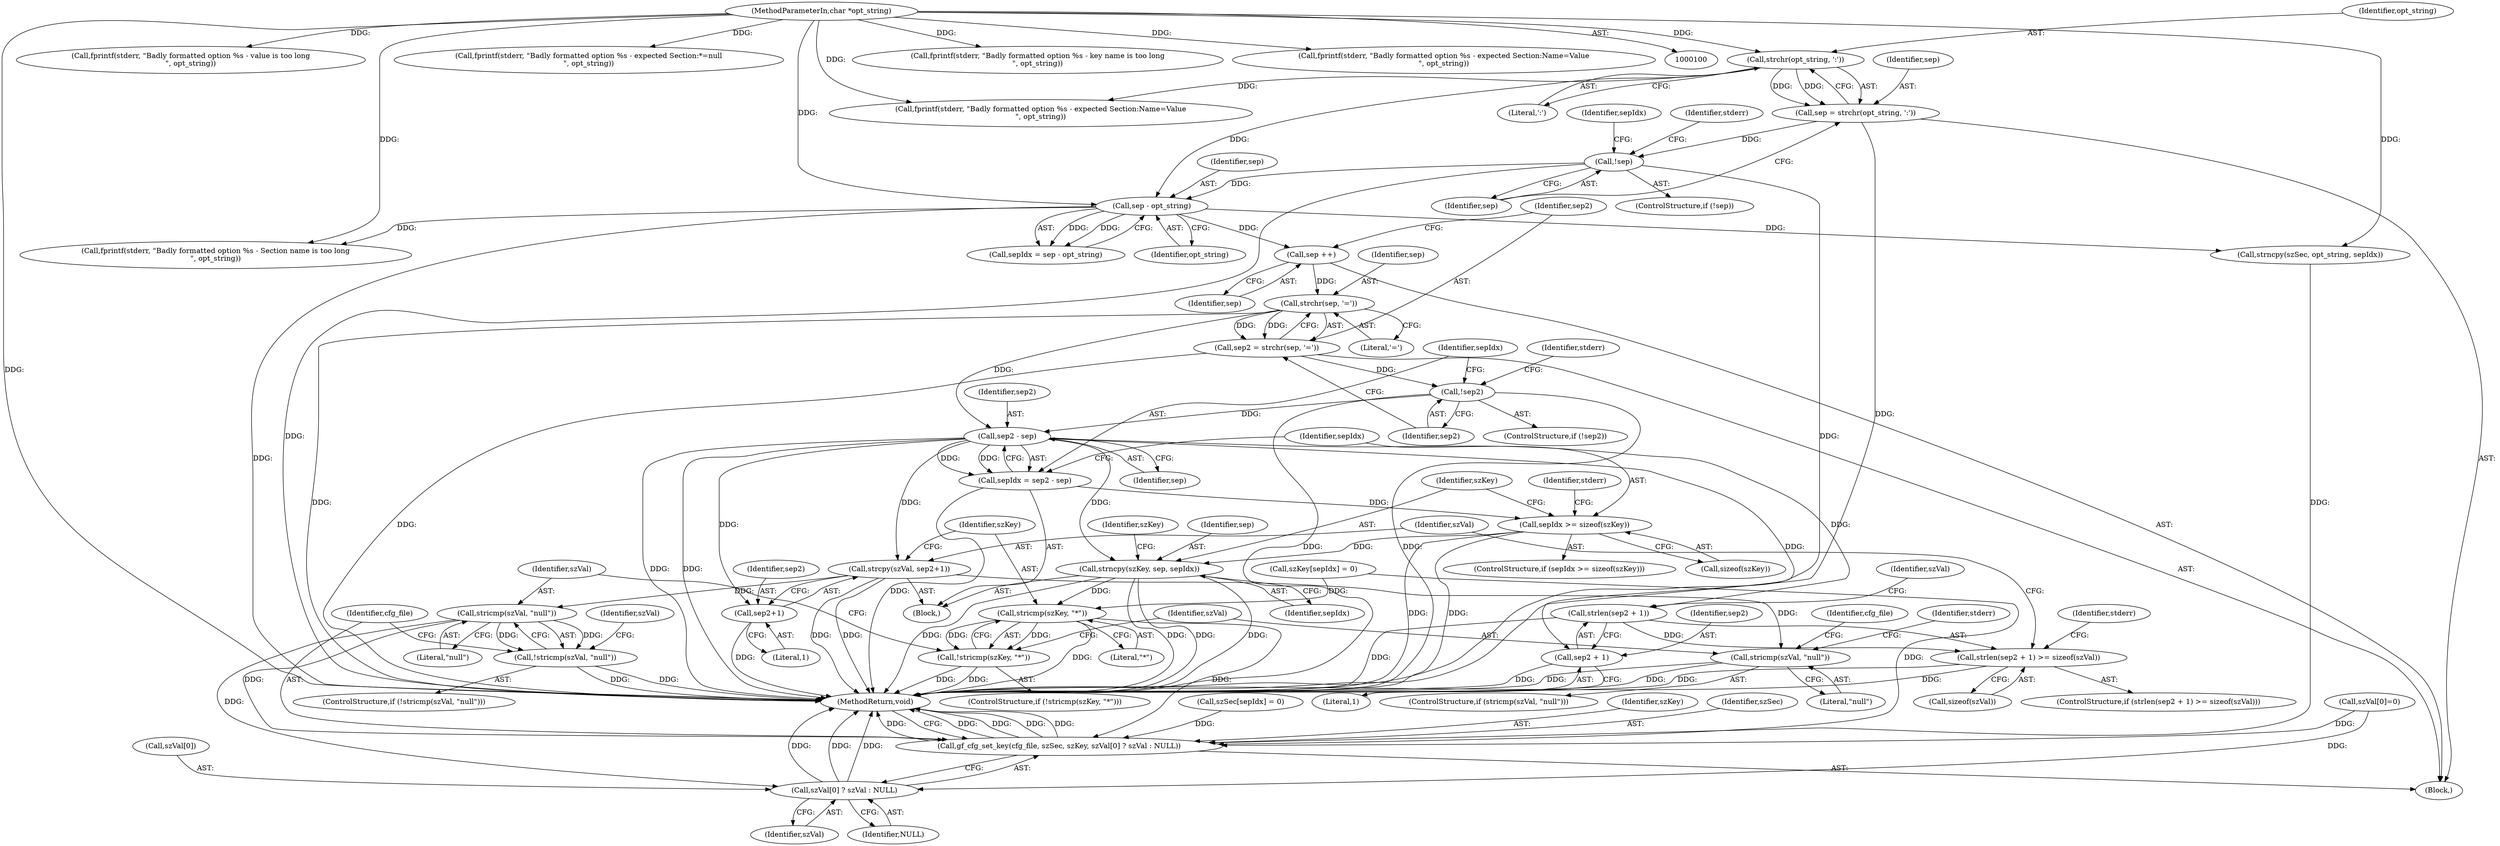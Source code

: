 digraph "0_gpac_35ab4475a7df9b2a4bcab235e379c0c3ec543658_2@API" {
"1000153" [label="(Call,strchr(sep, '='))"];
"1000149" [label="(Call,sep ++)"];
"1000126" [label="(Call,sep - opt_string)"];
"1000114" [label="(Call,!sep)"];
"1000108" [label="(Call,sep = strchr(opt_string, ':'))"];
"1000110" [label="(Call,strchr(opt_string, ':'))"];
"1000101" [label="(MethodParameterIn,char *opt_string)"];
"1000151" [label="(Call,sep2 = strchr(sep, '='))"];
"1000157" [label="(Call,!sep2)"];
"1000169" [label="(Call,sep2 - sep)"];
"1000167" [label="(Call,sepIdx = sep2 - sep)"];
"1000173" [label="(Call,sepIdx >= sizeof(szKey))"];
"1000183" [label="(Call,strncpy(szKey, sep, sepIdx))"];
"1000213" [label="(Call,stricmp(szKey, \"*\"))"];
"1000212" [label="(Call,!stricmp(szKey, \"*\"))"];
"1000242" [label="(Call,gf_cfg_set_key(cfg_file, szSec, szKey, szVal[0] ? szVal : NULL))"];
"1000194" [label="(Call,strlen(sep2 + 1))"];
"1000193" [label="(Call,strlen(sep2 + 1) >= sizeof(szVal))"];
"1000195" [label="(Call,sep2 + 1)"];
"1000206" [label="(Call,strcpy(szVal, sep2+1))"];
"1000218" [label="(Call,stricmp(szVal, \"null\"))"];
"1000233" [label="(Call,stricmp(szVal, \"null\"))"];
"1000232" [label="(Call,!stricmp(szVal, \"null\"))"];
"1000246" [label="(Call,szVal[0] ? szVal : NULL)"];
"1000208" [label="(Call,sep2+1)"];
"1000124" [label="(Call,sepIdx = sep - opt_string)"];
"1000252" [label="(MethodReturn,void)"];
"1000118" [label="(Identifier,stderr)"];
"1000187" [label="(Call,szKey[sepIdx] = 0)"];
"1000250" [label="(Identifier,szVal)"];
"1000127" [label="(Identifier,sep)"];
"1000183" [label="(Call,strncpy(szKey, sep, sepIdx))"];
"1000201" [label="(Call,fprintf(stderr, \"Badly formatted option %s - value is too long\n\", opt_string))"];
"1000213" [label="(Call,stricmp(szKey, \"*\"))"];
"1000233" [label="(Call,stricmp(szVal, \"null\"))"];
"1000135" [label="(Call,fprintf(stderr, \"Badly formatted option %s - Section name is too long\n\", opt_string))"];
"1000175" [label="(Call,sizeof(szKey))"];
"1000109" [label="(Identifier,sep)"];
"1000172" [label="(ControlStructure,if (sepIdx >= sizeof(szKey)))"];
"1000246" [label="(Call,szVal[0] ? szVal : NULL)"];
"1000179" [label="(Identifier,stderr)"];
"1000222" [label="(Call,fprintf(stderr, \"Badly formatted option %s - expected Section:*=null\n\", opt_string))"];
"1000185" [label="(Identifier,sep)"];
"1000199" [label="(Identifier,szVal)"];
"1000165" [label="(Block,)"];
"1000209" [label="(Identifier,sep2)"];
"1000173" [label="(Call,sepIdx >= sizeof(szKey))"];
"1000194" [label="(Call,strlen(sep2 + 1))"];
"1000168" [label="(Identifier,sepIdx)"];
"1000152" [label="(Identifier,sep2)"];
"1000115" [label="(Identifier,sep)"];
"1000212" [label="(Call,!stricmp(szKey, \"*\"))"];
"1000198" [label="(Call,sizeof(szVal))"];
"1000140" [label="(Call,strncpy(szSec, opt_string, sepIdx))"];
"1000217" [label="(ControlStructure,if (stricmp(szVal, \"null\")))"];
"1000157" [label="(Call,!sep2)"];
"1000144" [label="(Call,szSec[sepIdx] = 0)"];
"1000117" [label="(Call,fprintf(stderr, \"Badly formatted option %s - expected Section:Name=Value\n\", opt_string))"];
"1000189" [label="(Identifier,szKey)"];
"1000235" [label="(Literal,\"null\")"];
"1000245" [label="(Identifier,szKey)"];
"1000242" [label="(Call,gf_cfg_set_key(cfg_file, szSec, szKey, szVal[0] ? szVal : NULL))"];
"1000228" [label="(Identifier,cfg_file)"];
"1000102" [label="(Block,)"];
"1000153" [label="(Call,strchr(sep, '='))"];
"1000232" [label="(Call,!stricmp(szVal, \"null\"))"];
"1000154" [label="(Identifier,sep)"];
"1000151" [label="(Call,sep2 = strchr(sep, '='))"];
"1000169" [label="(Call,sep2 - sep)"];
"1000161" [label="(Identifier,stderr)"];
"1000114" [label="(Call,!sep)"];
"1000186" [label="(Identifier,sepIdx)"];
"1000184" [label="(Identifier,szKey)"];
"1000195" [label="(Call,sep2 + 1)"];
"1000155" [label="(Literal,'=')"];
"1000110" [label="(Call,strchr(opt_string, ':'))"];
"1000211" [label="(ControlStructure,if (!stricmp(szKey, \"*\")))"];
"1000234" [label="(Identifier,szVal)"];
"1000108" [label="(Call,sep = strchr(opt_string, ':'))"];
"1000197" [label="(Literal,1)"];
"1000126" [label="(Call,sep - opt_string)"];
"1000244" [label="(Identifier,szSec)"];
"1000170" [label="(Identifier,sep2)"];
"1000112" [label="(Literal,':')"];
"1000101" [label="(MethodParameterIn,char *opt_string)"];
"1000158" [label="(Identifier,sep2)"];
"1000196" [label="(Identifier,sep2)"];
"1000149" [label="(Call,sep ++)"];
"1000223" [label="(Identifier,stderr)"];
"1000193" [label="(Call,strlen(sep2 + 1) >= sizeof(szVal))"];
"1000207" [label="(Identifier,szVal)"];
"1000192" [label="(ControlStructure,if (strlen(sep2 + 1) >= sizeof(szVal)))"];
"1000156" [label="(ControlStructure,if (!sep2))"];
"1000239" [label="(Identifier,szVal)"];
"1000128" [label="(Identifier,opt_string)"];
"1000220" [label="(Literal,\"null\")"];
"1000150" [label="(Identifier,sep)"];
"1000218" [label="(Call,stricmp(szVal, \"null\"))"];
"1000210" [label="(Literal,1)"];
"1000125" [label="(Identifier,sepIdx)"];
"1000247" [label="(Call,szVal[0])"];
"1000174" [label="(Identifier,sepIdx)"];
"1000251" [label="(Identifier,NULL)"];
"1000219" [label="(Identifier,szVal)"];
"1000171" [label="(Identifier,sep)"];
"1000214" [label="(Identifier,szKey)"];
"1000178" [label="(Call,fprintf(stderr, \"Badly formatted option %s - key name is too long\n\", opt_string))"];
"1000111" [label="(Identifier,opt_string)"];
"1000231" [label="(ControlStructure,if (!stricmp(szVal, \"null\")))"];
"1000215" [label="(Literal,\"*\")"];
"1000237" [label="(Call,szVal[0]=0)"];
"1000206" [label="(Call,strcpy(szVal, sep2+1))"];
"1000113" [label="(ControlStructure,if (!sep))"];
"1000243" [label="(Identifier,cfg_file)"];
"1000208" [label="(Call,sep2+1)"];
"1000160" [label="(Call,fprintf(stderr, \"Badly formatted option %s - expected Section:Name=Value\n\", opt_string))"];
"1000202" [label="(Identifier,stderr)"];
"1000167" [label="(Call,sepIdx = sep2 - sep)"];
"1000153" -> "1000151"  [label="AST: "];
"1000153" -> "1000155"  [label="CFG: "];
"1000154" -> "1000153"  [label="AST: "];
"1000155" -> "1000153"  [label="AST: "];
"1000151" -> "1000153"  [label="CFG: "];
"1000153" -> "1000252"  [label="DDG: "];
"1000153" -> "1000151"  [label="DDG: "];
"1000153" -> "1000151"  [label="DDG: "];
"1000149" -> "1000153"  [label="DDG: "];
"1000153" -> "1000169"  [label="DDG: "];
"1000149" -> "1000102"  [label="AST: "];
"1000149" -> "1000150"  [label="CFG: "];
"1000150" -> "1000149"  [label="AST: "];
"1000152" -> "1000149"  [label="CFG: "];
"1000126" -> "1000149"  [label="DDG: "];
"1000126" -> "1000124"  [label="AST: "];
"1000126" -> "1000128"  [label="CFG: "];
"1000127" -> "1000126"  [label="AST: "];
"1000128" -> "1000126"  [label="AST: "];
"1000124" -> "1000126"  [label="CFG: "];
"1000126" -> "1000252"  [label="DDG: "];
"1000126" -> "1000124"  [label="DDG: "];
"1000126" -> "1000124"  [label="DDG: "];
"1000114" -> "1000126"  [label="DDG: "];
"1000110" -> "1000126"  [label="DDG: "];
"1000101" -> "1000126"  [label="DDG: "];
"1000126" -> "1000135"  [label="DDG: "];
"1000126" -> "1000140"  [label="DDG: "];
"1000114" -> "1000113"  [label="AST: "];
"1000114" -> "1000115"  [label="CFG: "];
"1000115" -> "1000114"  [label="AST: "];
"1000118" -> "1000114"  [label="CFG: "];
"1000125" -> "1000114"  [label="CFG: "];
"1000114" -> "1000252"  [label="DDG: "];
"1000114" -> "1000252"  [label="DDG: "];
"1000108" -> "1000114"  [label="DDG: "];
"1000108" -> "1000102"  [label="AST: "];
"1000108" -> "1000110"  [label="CFG: "];
"1000109" -> "1000108"  [label="AST: "];
"1000110" -> "1000108"  [label="AST: "];
"1000115" -> "1000108"  [label="CFG: "];
"1000108" -> "1000252"  [label="DDG: "];
"1000110" -> "1000108"  [label="DDG: "];
"1000110" -> "1000108"  [label="DDG: "];
"1000110" -> "1000112"  [label="CFG: "];
"1000111" -> "1000110"  [label="AST: "];
"1000112" -> "1000110"  [label="AST: "];
"1000101" -> "1000110"  [label="DDG: "];
"1000110" -> "1000117"  [label="DDG: "];
"1000101" -> "1000100"  [label="AST: "];
"1000101" -> "1000252"  [label="DDG: "];
"1000101" -> "1000117"  [label="DDG: "];
"1000101" -> "1000135"  [label="DDG: "];
"1000101" -> "1000140"  [label="DDG: "];
"1000101" -> "1000160"  [label="DDG: "];
"1000101" -> "1000178"  [label="DDG: "];
"1000101" -> "1000201"  [label="DDG: "];
"1000101" -> "1000222"  [label="DDG: "];
"1000151" -> "1000102"  [label="AST: "];
"1000152" -> "1000151"  [label="AST: "];
"1000158" -> "1000151"  [label="CFG: "];
"1000151" -> "1000252"  [label="DDG: "];
"1000151" -> "1000157"  [label="DDG: "];
"1000157" -> "1000156"  [label="AST: "];
"1000157" -> "1000158"  [label="CFG: "];
"1000158" -> "1000157"  [label="AST: "];
"1000161" -> "1000157"  [label="CFG: "];
"1000168" -> "1000157"  [label="CFG: "];
"1000157" -> "1000252"  [label="DDG: "];
"1000157" -> "1000252"  [label="DDG: "];
"1000157" -> "1000169"  [label="DDG: "];
"1000169" -> "1000167"  [label="AST: "];
"1000169" -> "1000171"  [label="CFG: "];
"1000170" -> "1000169"  [label="AST: "];
"1000171" -> "1000169"  [label="AST: "];
"1000167" -> "1000169"  [label="CFG: "];
"1000169" -> "1000252"  [label="DDG: "];
"1000169" -> "1000252"  [label="DDG: "];
"1000169" -> "1000167"  [label="DDG: "];
"1000169" -> "1000167"  [label="DDG: "];
"1000169" -> "1000183"  [label="DDG: "];
"1000169" -> "1000194"  [label="DDG: "];
"1000169" -> "1000195"  [label="DDG: "];
"1000169" -> "1000206"  [label="DDG: "];
"1000169" -> "1000208"  [label="DDG: "];
"1000167" -> "1000165"  [label="AST: "];
"1000168" -> "1000167"  [label="AST: "];
"1000174" -> "1000167"  [label="CFG: "];
"1000167" -> "1000252"  [label="DDG: "];
"1000167" -> "1000173"  [label="DDG: "];
"1000173" -> "1000172"  [label="AST: "];
"1000173" -> "1000175"  [label="CFG: "];
"1000174" -> "1000173"  [label="AST: "];
"1000175" -> "1000173"  [label="AST: "];
"1000179" -> "1000173"  [label="CFG: "];
"1000184" -> "1000173"  [label="CFG: "];
"1000173" -> "1000252"  [label="DDG: "];
"1000173" -> "1000252"  [label="DDG: "];
"1000173" -> "1000183"  [label="DDG: "];
"1000183" -> "1000165"  [label="AST: "];
"1000183" -> "1000186"  [label="CFG: "];
"1000184" -> "1000183"  [label="AST: "];
"1000185" -> "1000183"  [label="AST: "];
"1000186" -> "1000183"  [label="AST: "];
"1000189" -> "1000183"  [label="CFG: "];
"1000183" -> "1000252"  [label="DDG: "];
"1000183" -> "1000252"  [label="DDG: "];
"1000183" -> "1000252"  [label="DDG: "];
"1000183" -> "1000252"  [label="DDG: "];
"1000183" -> "1000213"  [label="DDG: "];
"1000213" -> "1000212"  [label="AST: "];
"1000213" -> "1000215"  [label="CFG: "];
"1000214" -> "1000213"  [label="AST: "];
"1000215" -> "1000213"  [label="AST: "];
"1000212" -> "1000213"  [label="CFG: "];
"1000213" -> "1000252"  [label="DDG: "];
"1000213" -> "1000212"  [label="DDG: "];
"1000213" -> "1000212"  [label="DDG: "];
"1000187" -> "1000213"  [label="DDG: "];
"1000213" -> "1000242"  [label="DDG: "];
"1000212" -> "1000211"  [label="AST: "];
"1000219" -> "1000212"  [label="CFG: "];
"1000234" -> "1000212"  [label="CFG: "];
"1000212" -> "1000252"  [label="DDG: "];
"1000212" -> "1000252"  [label="DDG: "];
"1000242" -> "1000102"  [label="AST: "];
"1000242" -> "1000246"  [label="CFG: "];
"1000243" -> "1000242"  [label="AST: "];
"1000244" -> "1000242"  [label="AST: "];
"1000245" -> "1000242"  [label="AST: "];
"1000246" -> "1000242"  [label="AST: "];
"1000252" -> "1000242"  [label="CFG: "];
"1000242" -> "1000252"  [label="DDG: "];
"1000242" -> "1000252"  [label="DDG: "];
"1000242" -> "1000252"  [label="DDG: "];
"1000242" -> "1000252"  [label="DDG: "];
"1000242" -> "1000252"  [label="DDG: "];
"1000140" -> "1000242"  [label="DDG: "];
"1000144" -> "1000242"  [label="DDG: "];
"1000187" -> "1000242"  [label="DDG: "];
"1000237" -> "1000242"  [label="DDG: "];
"1000233" -> "1000242"  [label="DDG: "];
"1000194" -> "1000193"  [label="AST: "];
"1000194" -> "1000195"  [label="CFG: "];
"1000195" -> "1000194"  [label="AST: "];
"1000199" -> "1000194"  [label="CFG: "];
"1000194" -> "1000252"  [label="DDG: "];
"1000194" -> "1000193"  [label="DDG: "];
"1000193" -> "1000192"  [label="AST: "];
"1000193" -> "1000198"  [label="CFG: "];
"1000198" -> "1000193"  [label="AST: "];
"1000202" -> "1000193"  [label="CFG: "];
"1000207" -> "1000193"  [label="CFG: "];
"1000193" -> "1000252"  [label="DDG: "];
"1000193" -> "1000252"  [label="DDG: "];
"1000195" -> "1000197"  [label="CFG: "];
"1000196" -> "1000195"  [label="AST: "];
"1000197" -> "1000195"  [label="AST: "];
"1000195" -> "1000252"  [label="DDG: "];
"1000206" -> "1000165"  [label="AST: "];
"1000206" -> "1000208"  [label="CFG: "];
"1000207" -> "1000206"  [label="AST: "];
"1000208" -> "1000206"  [label="AST: "];
"1000214" -> "1000206"  [label="CFG: "];
"1000206" -> "1000252"  [label="DDG: "];
"1000206" -> "1000252"  [label="DDG: "];
"1000206" -> "1000218"  [label="DDG: "];
"1000206" -> "1000233"  [label="DDG: "];
"1000218" -> "1000217"  [label="AST: "];
"1000218" -> "1000220"  [label="CFG: "];
"1000219" -> "1000218"  [label="AST: "];
"1000220" -> "1000218"  [label="AST: "];
"1000223" -> "1000218"  [label="CFG: "];
"1000228" -> "1000218"  [label="CFG: "];
"1000218" -> "1000252"  [label="DDG: "];
"1000218" -> "1000252"  [label="DDG: "];
"1000233" -> "1000232"  [label="AST: "];
"1000233" -> "1000235"  [label="CFG: "];
"1000234" -> "1000233"  [label="AST: "];
"1000235" -> "1000233"  [label="AST: "];
"1000232" -> "1000233"  [label="CFG: "];
"1000233" -> "1000232"  [label="DDG: "];
"1000233" -> "1000232"  [label="DDG: "];
"1000233" -> "1000246"  [label="DDG: "];
"1000232" -> "1000231"  [label="AST: "];
"1000239" -> "1000232"  [label="CFG: "];
"1000243" -> "1000232"  [label="CFG: "];
"1000232" -> "1000252"  [label="DDG: "];
"1000232" -> "1000252"  [label="DDG: "];
"1000246" -> "1000250"  [label="CFG: "];
"1000246" -> "1000251"  [label="CFG: "];
"1000247" -> "1000246"  [label="AST: "];
"1000250" -> "1000246"  [label="AST: "];
"1000251" -> "1000246"  [label="AST: "];
"1000246" -> "1000252"  [label="DDG: "];
"1000246" -> "1000252"  [label="DDG: "];
"1000246" -> "1000252"  [label="DDG: "];
"1000237" -> "1000246"  [label="DDG: "];
"1000208" -> "1000210"  [label="CFG: "];
"1000209" -> "1000208"  [label="AST: "];
"1000210" -> "1000208"  [label="AST: "];
"1000208" -> "1000252"  [label="DDG: "];
}
